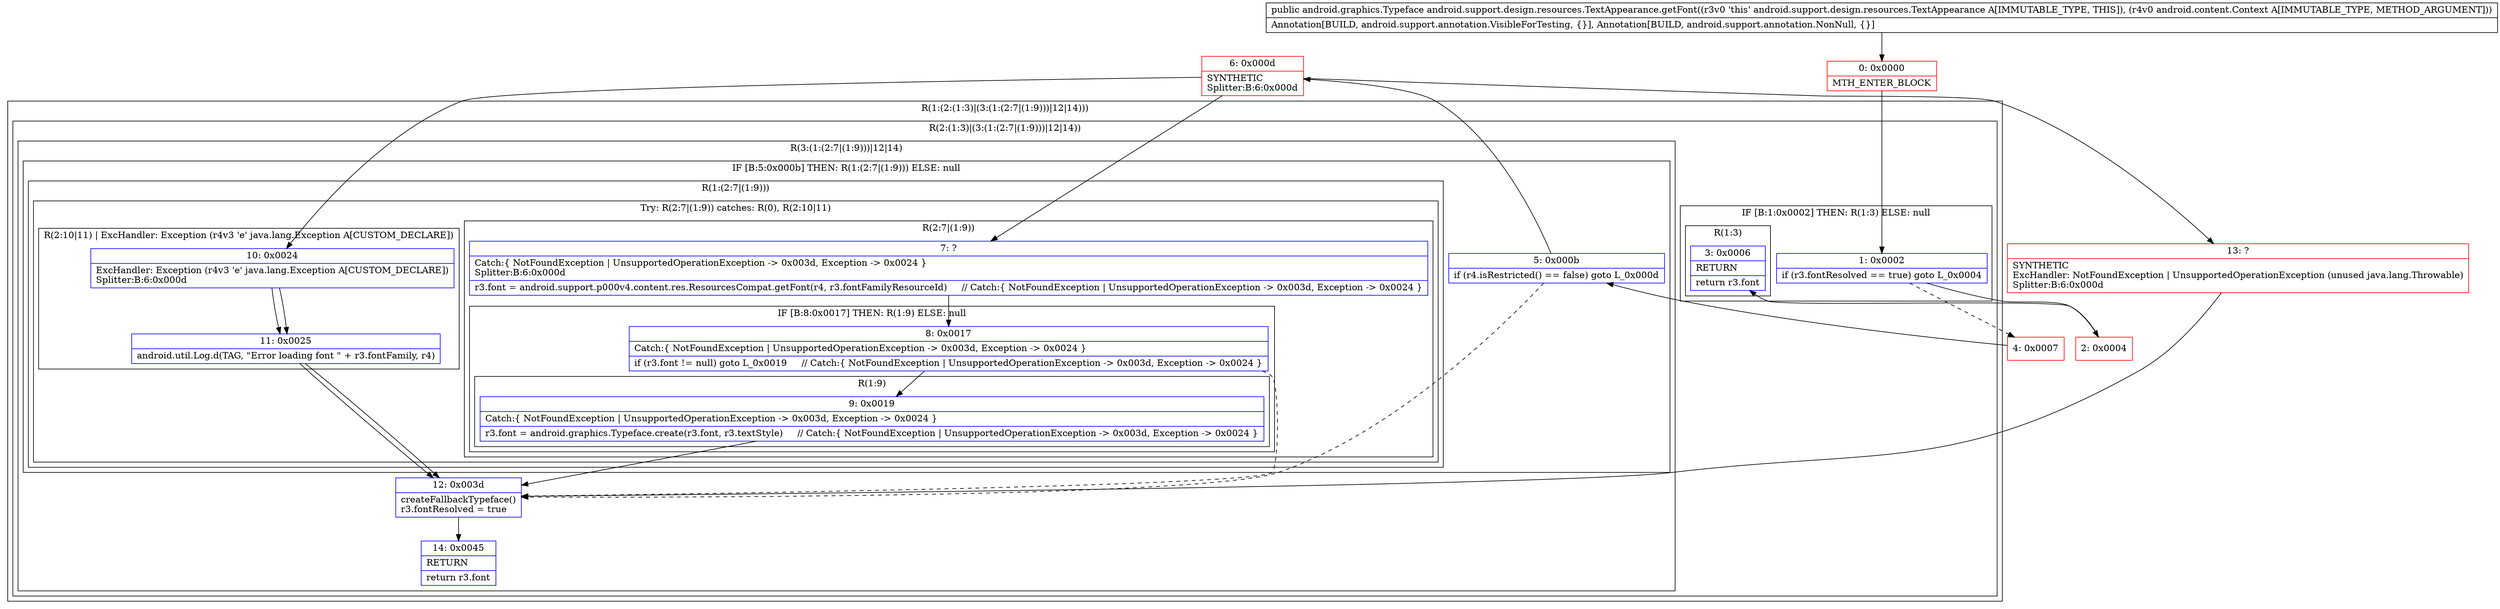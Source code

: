 digraph "CFG forandroid.support.design.resources.TextAppearance.getFont(Landroid\/content\/Context;)Landroid\/graphics\/Typeface;" {
subgraph cluster_Region_682397589 {
label = "R(1:(2:(1:3)|(3:(1:(2:7|(1:9)))|12|14)))";
node [shape=record,color=blue];
subgraph cluster_Region_266568665 {
label = "R(2:(1:3)|(3:(1:(2:7|(1:9)))|12|14))";
node [shape=record,color=blue];
subgraph cluster_IfRegion_671711097 {
label = "IF [B:1:0x0002] THEN: R(1:3) ELSE: null";
node [shape=record,color=blue];
Node_1 [shape=record,label="{1\:\ 0x0002|if (r3.fontResolved == true) goto L_0x0004\l}"];
subgraph cluster_Region_271358457 {
label = "R(1:3)";
node [shape=record,color=blue];
Node_3 [shape=record,label="{3\:\ 0x0006|RETURN\l|return r3.font\l}"];
}
}
subgraph cluster_Region_1555065934 {
label = "R(3:(1:(2:7|(1:9)))|12|14)";
node [shape=record,color=blue];
subgraph cluster_IfRegion_1340002634 {
label = "IF [B:5:0x000b] THEN: R(1:(2:7|(1:9))) ELSE: null";
node [shape=record,color=blue];
Node_5 [shape=record,label="{5\:\ 0x000b|if (r4.isRestricted() == false) goto L_0x000d\l}"];
subgraph cluster_Region_751799679 {
label = "R(1:(2:7|(1:9)))";
node [shape=record,color=blue];
subgraph cluster_TryCatchRegion_1482177102 {
label = "Try: R(2:7|(1:9)) catches: R(0), R(2:10|11)";
node [shape=record,color=blue];
subgraph cluster_Region_123076375 {
label = "R(2:7|(1:9))";
node [shape=record,color=blue];
Node_7 [shape=record,label="{7\:\ ?|Catch:\{ NotFoundException \| UnsupportedOperationException \-\> 0x003d, Exception \-\> 0x0024 \}\lSplitter:B:6:0x000d\l|r3.font = android.support.p000v4.content.res.ResourcesCompat.getFont(r4, r3.fontFamilyResourceId)     \/\/ Catch:\{ NotFoundException \| UnsupportedOperationException \-\> 0x003d, Exception \-\> 0x0024 \}\l}"];
subgraph cluster_IfRegion_1043872310 {
label = "IF [B:8:0x0017] THEN: R(1:9) ELSE: null";
node [shape=record,color=blue];
Node_8 [shape=record,label="{8\:\ 0x0017|Catch:\{ NotFoundException \| UnsupportedOperationException \-\> 0x003d, Exception \-\> 0x0024 \}\l|if (r3.font != null) goto L_0x0019     \/\/ Catch:\{ NotFoundException \| UnsupportedOperationException \-\> 0x003d, Exception \-\> 0x0024 \}\l}"];
subgraph cluster_Region_1858927867 {
label = "R(1:9)";
node [shape=record,color=blue];
Node_9 [shape=record,label="{9\:\ 0x0019|Catch:\{ NotFoundException \| UnsupportedOperationException \-\> 0x003d, Exception \-\> 0x0024 \}\l|r3.font = android.graphics.Typeface.create(r3.font, r3.textStyle)     \/\/ Catch:\{ NotFoundException \| UnsupportedOperationException \-\> 0x003d, Exception \-\> 0x0024 \}\l}"];
}
}
}
subgraph cluster_Region_2011111718 {
label = "R(0) | ExcHandler: NotFoundException \| UnsupportedOperationException (unused java.lang.Throwable)\l";
node [shape=record,color=blue];
}
subgraph cluster_Region_1599784333 {
label = "R(2:10|11) | ExcHandler: Exception (r4v3 'e' java.lang.Exception A[CUSTOM_DECLARE])\l";
node [shape=record,color=blue];
Node_10 [shape=record,label="{10\:\ 0x0024|ExcHandler: Exception (r4v3 'e' java.lang.Exception A[CUSTOM_DECLARE])\lSplitter:B:6:0x000d\l}"];
Node_11 [shape=record,label="{11\:\ 0x0025|android.util.Log.d(TAG, \"Error loading font \" + r3.fontFamily, r4)\l}"];
}
}
}
}
Node_12 [shape=record,label="{12\:\ 0x003d|createFallbackTypeface()\lr3.fontResolved = true\l}"];
Node_14 [shape=record,label="{14\:\ 0x0045|RETURN\l|return r3.font\l}"];
}
}
}
subgraph cluster_Region_2011111718 {
label = "R(0) | ExcHandler: NotFoundException \| UnsupportedOperationException (unused java.lang.Throwable)\l";
node [shape=record,color=blue];
}
subgraph cluster_Region_1599784333 {
label = "R(2:10|11) | ExcHandler: Exception (r4v3 'e' java.lang.Exception A[CUSTOM_DECLARE])\l";
node [shape=record,color=blue];
Node_10 [shape=record,label="{10\:\ 0x0024|ExcHandler: Exception (r4v3 'e' java.lang.Exception A[CUSTOM_DECLARE])\lSplitter:B:6:0x000d\l}"];
Node_11 [shape=record,label="{11\:\ 0x0025|android.util.Log.d(TAG, \"Error loading font \" + r3.fontFamily, r4)\l}"];
}
Node_0 [shape=record,color=red,label="{0\:\ 0x0000|MTH_ENTER_BLOCK\l}"];
Node_2 [shape=record,color=red,label="{2\:\ 0x0004}"];
Node_4 [shape=record,color=red,label="{4\:\ 0x0007}"];
Node_6 [shape=record,color=red,label="{6\:\ 0x000d|SYNTHETIC\lSplitter:B:6:0x000d\l}"];
Node_13 [shape=record,color=red,label="{13\:\ ?|SYNTHETIC\lExcHandler: NotFoundException \| UnsupportedOperationException (unused java.lang.Throwable)\lSplitter:B:6:0x000d\l}"];
MethodNode[shape=record,label="{public android.graphics.Typeface android.support.design.resources.TextAppearance.getFont((r3v0 'this' android.support.design.resources.TextAppearance A[IMMUTABLE_TYPE, THIS]), (r4v0 android.content.Context A[IMMUTABLE_TYPE, METHOD_ARGUMENT]))  | Annotation[BUILD, android.support.annotation.VisibleForTesting, \{\}], Annotation[BUILD, android.support.annotation.NonNull, \{\}]\l}"];
MethodNode -> Node_0;
Node_1 -> Node_2;
Node_1 -> Node_4[style=dashed];
Node_5 -> Node_6;
Node_5 -> Node_12[style=dashed];
Node_7 -> Node_8;
Node_8 -> Node_9;
Node_8 -> Node_12[style=dashed];
Node_9 -> Node_12;
Node_10 -> Node_11;
Node_11 -> Node_12;
Node_12 -> Node_14;
Node_10 -> Node_11;
Node_11 -> Node_12;
Node_0 -> Node_1;
Node_2 -> Node_3;
Node_4 -> Node_5;
Node_6 -> Node_7;
Node_6 -> Node_13;
Node_6 -> Node_10;
Node_13 -> Node_12;
}

